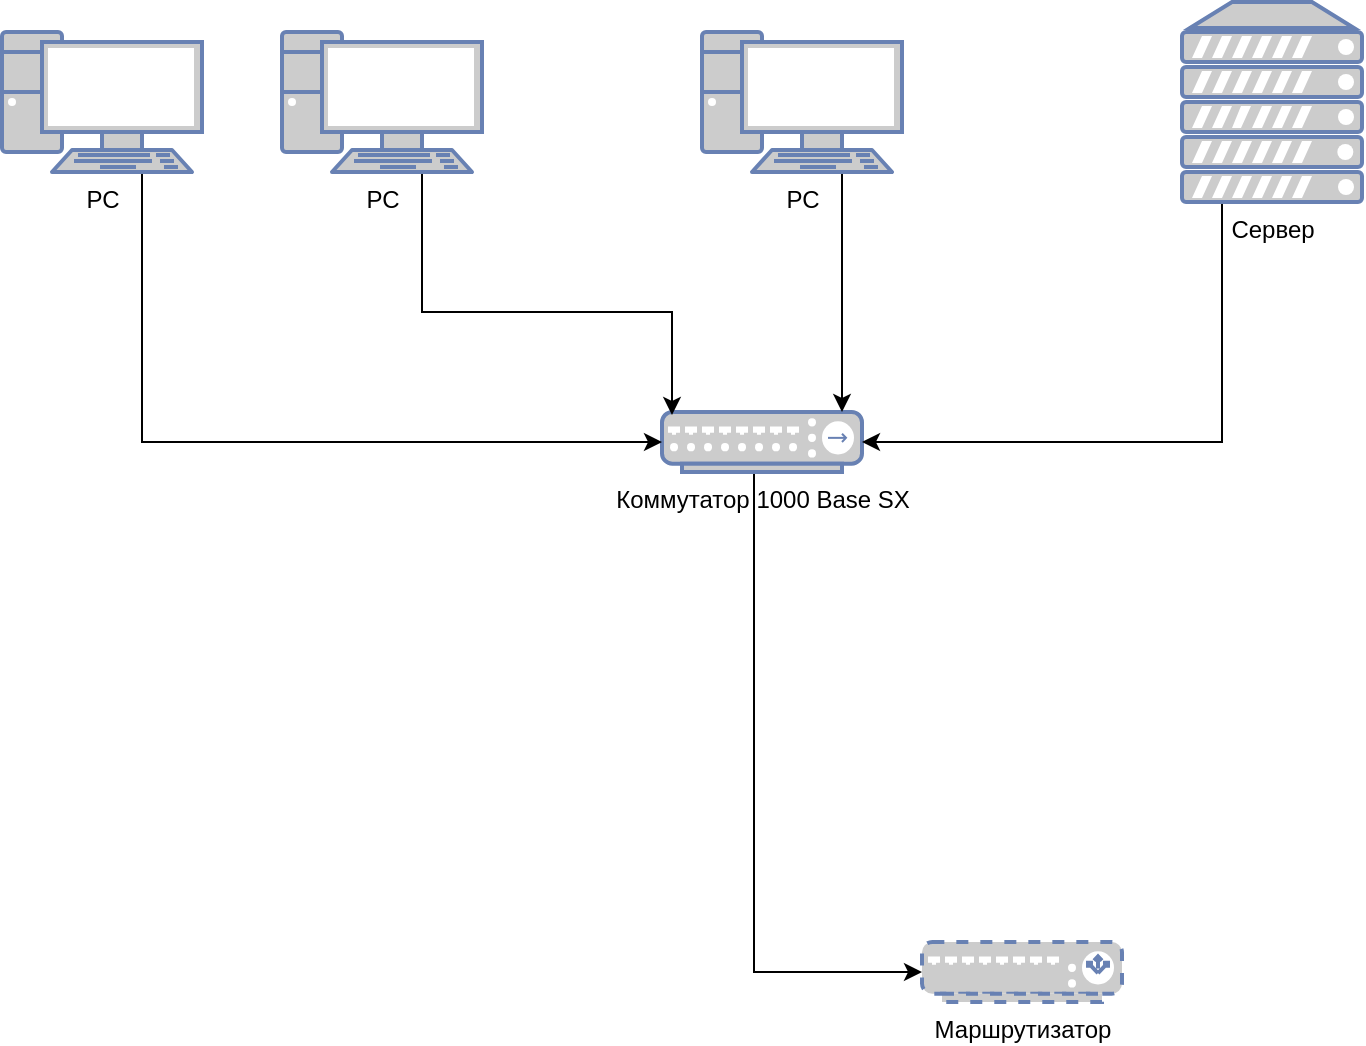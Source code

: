 <mxfile version="18.0.6" type="device"><diagram id="sCl275IMkhDFbC4ClYsL" name="Страница 1"><mxGraphModel dx="1422" dy="865" grid="1" gridSize="10" guides="1" tooltips="1" connect="1" arrows="1" fold="1" page="1" pageScale="1" pageWidth="827" pageHeight="1169" math="0" shadow="0"><root><mxCell id="0"/><mxCell id="1" parent="0"/><mxCell id="we1emm1dRryYkY6K2qfm-43" style="edgeStyle=orthogonalEdgeStyle;rounded=0;orthogonalLoop=1;jettySize=auto;html=1;entryX=0;entryY=0.5;entryDx=0;entryDy=0;entryPerimeter=0;" parent="1" target="we1emm1dRryYkY6K2qfm-61" edge="1"><mxGeometry relative="1" as="geometry"><mxPoint x="506" y="505" as="targetPoint"/><Array as="points"><mxPoint x="486" y="510"/><mxPoint x="570" y="510"/></Array><mxPoint x="486" y="260" as="sourcePoint"/></mxGeometry></mxCell><mxCell id="we1emm1dRryYkY6K2qfm-35" value="&lt;span style=&quot;color: rgb(0, 0, 0);&quot;&gt;Коммутатор 1000 Base SX&lt;/span&gt;" style="fontColor=#0066CC;verticalAlign=top;verticalLabelPosition=bottom;labelPosition=center;align=center;html=1;outlineConnect=0;fillColor=#CCCCCC;strokeColor=#6881B3;gradientColor=none;gradientDirection=north;strokeWidth=2;shape=mxgraph.networks.hub;" parent="1" vertex="1"><mxGeometry x="440" y="230" width="100" height="30" as="geometry"/></mxCell><mxCell id="we1emm1dRryYkY6K2qfm-61" value="&lt;span style=&quot;color: rgb(0, 0, 0);&quot;&gt;Маршрутизатор&lt;/span&gt;" style="fontColor=#0066CC;verticalAlign=top;verticalLabelPosition=bottom;labelPosition=center;align=center;html=1;outlineConnect=0;fillColor=#CCCCCC;strokeColor=#6881B3;gradientColor=none;gradientDirection=north;strokeWidth=2;shape=mxgraph.networks.load_balancer;shadow=0;dashed=1;" parent="1" vertex="1"><mxGeometry x="570" y="495" width="100" height="30" as="geometry"/></mxCell><mxCell id="EviwW_nXu1ZTkathPGEC-7" style="edgeStyle=orthogonalEdgeStyle;rounded=0;orthogonalLoop=1;jettySize=auto;html=1;entryX=1;entryY=0.5;entryDx=0;entryDy=0;entryPerimeter=0;exitX=0.5;exitY=1;exitDx=0;exitDy=0;exitPerimeter=0;" parent="1" source="sACAwiofdOMqLTG2t0mz-1" target="we1emm1dRryYkY6K2qfm-35" edge="1"><mxGeometry relative="1" as="geometry"><Array as="points"><mxPoint x="720" y="125"/><mxPoint x="720" y="245"/></Array><mxPoint x="750" y="110" as="sourcePoint"/></mxGeometry></mxCell><mxCell id="EviwW_nXu1ZTkathPGEC-4" style="edgeStyle=orthogonalEdgeStyle;rounded=0;orthogonalLoop=1;jettySize=auto;html=1;entryX=0;entryY=0.5;entryDx=0;entryDy=0;entryPerimeter=0;" parent="1" source="EviwW_nXu1ZTkathPGEC-1" target="we1emm1dRryYkY6K2qfm-35" edge="1"><mxGeometry relative="1" as="geometry"><Array as="points"><mxPoint x="180" y="245"/></Array></mxGeometry></mxCell><mxCell id="EviwW_nXu1ZTkathPGEC-1" value="&lt;span style=&quot;color: rgb(0, 0, 0);&quot;&gt;РС&lt;/span&gt;" style="fontColor=#0066CC;verticalAlign=top;verticalLabelPosition=bottom;labelPosition=center;align=center;html=1;outlineConnect=0;fillColor=#CCCCCC;strokeColor=#6881B3;gradientColor=none;gradientDirection=north;strokeWidth=2;shape=mxgraph.networks.pc;shadow=0;" parent="1" vertex="1"><mxGeometry x="110" y="40" width="100" height="70" as="geometry"/></mxCell><mxCell id="EviwW_nXu1ZTkathPGEC-5" style="edgeStyle=orthogonalEdgeStyle;rounded=0;orthogonalLoop=1;jettySize=auto;html=1;entryX=0.05;entryY=0.05;entryDx=0;entryDy=0;entryPerimeter=0;" parent="1" source="EviwW_nXu1ZTkathPGEC-2" target="we1emm1dRryYkY6K2qfm-35" edge="1"><mxGeometry relative="1" as="geometry"><Array as="points"><mxPoint x="320" y="180"/><mxPoint x="445" y="180"/></Array></mxGeometry></mxCell><mxCell id="EviwW_nXu1ZTkathPGEC-2" value="&lt;span style=&quot;color: rgb(0, 0, 0);&quot;&gt;РС&lt;/span&gt;" style="fontColor=#0066CC;verticalAlign=top;verticalLabelPosition=bottom;labelPosition=center;align=center;html=1;outlineConnect=0;fillColor=#CCCCCC;strokeColor=#6881B3;gradientColor=none;gradientDirection=north;strokeWidth=2;shape=mxgraph.networks.pc;shadow=0;" parent="1" vertex="1"><mxGeometry x="250" y="40" width="100" height="70" as="geometry"/></mxCell><mxCell id="EviwW_nXu1ZTkathPGEC-6" style="edgeStyle=orthogonalEdgeStyle;rounded=0;orthogonalLoop=1;jettySize=auto;html=1;" parent="1" source="EviwW_nXu1ZTkathPGEC-3" target="we1emm1dRryYkY6K2qfm-35" edge="1"><mxGeometry relative="1" as="geometry"><Array as="points"><mxPoint x="530" y="180"/><mxPoint x="530" y="180"/></Array></mxGeometry></mxCell><mxCell id="EviwW_nXu1ZTkathPGEC-3" value="&lt;font color=&quot;#000000&quot;&gt;РС&lt;/font&gt;" style="fontColor=#0066CC;verticalAlign=top;verticalLabelPosition=bottom;labelPosition=center;align=center;html=1;outlineConnect=0;fillColor=#CCCCCC;strokeColor=#6881B3;gradientColor=none;gradientDirection=north;strokeWidth=2;shape=mxgraph.networks.pc;shadow=0;" parent="1" vertex="1"><mxGeometry x="460" y="40" width="100" height="70" as="geometry"/></mxCell><mxCell id="sACAwiofdOMqLTG2t0mz-1" value="&lt;font color=&quot;#000000&quot;&gt;Сервер&lt;/font&gt;" style="fontColor=#0066CC;verticalAlign=top;verticalLabelPosition=bottom;labelPosition=center;align=center;html=1;outlineConnect=0;fillColor=#CCCCCC;strokeColor=#6881B3;gradientColor=none;gradientDirection=north;strokeWidth=2;shape=mxgraph.networks.server;" vertex="1" parent="1"><mxGeometry x="700" y="25" width="90" height="100" as="geometry"/></mxCell></root></mxGraphModel></diagram></mxfile>